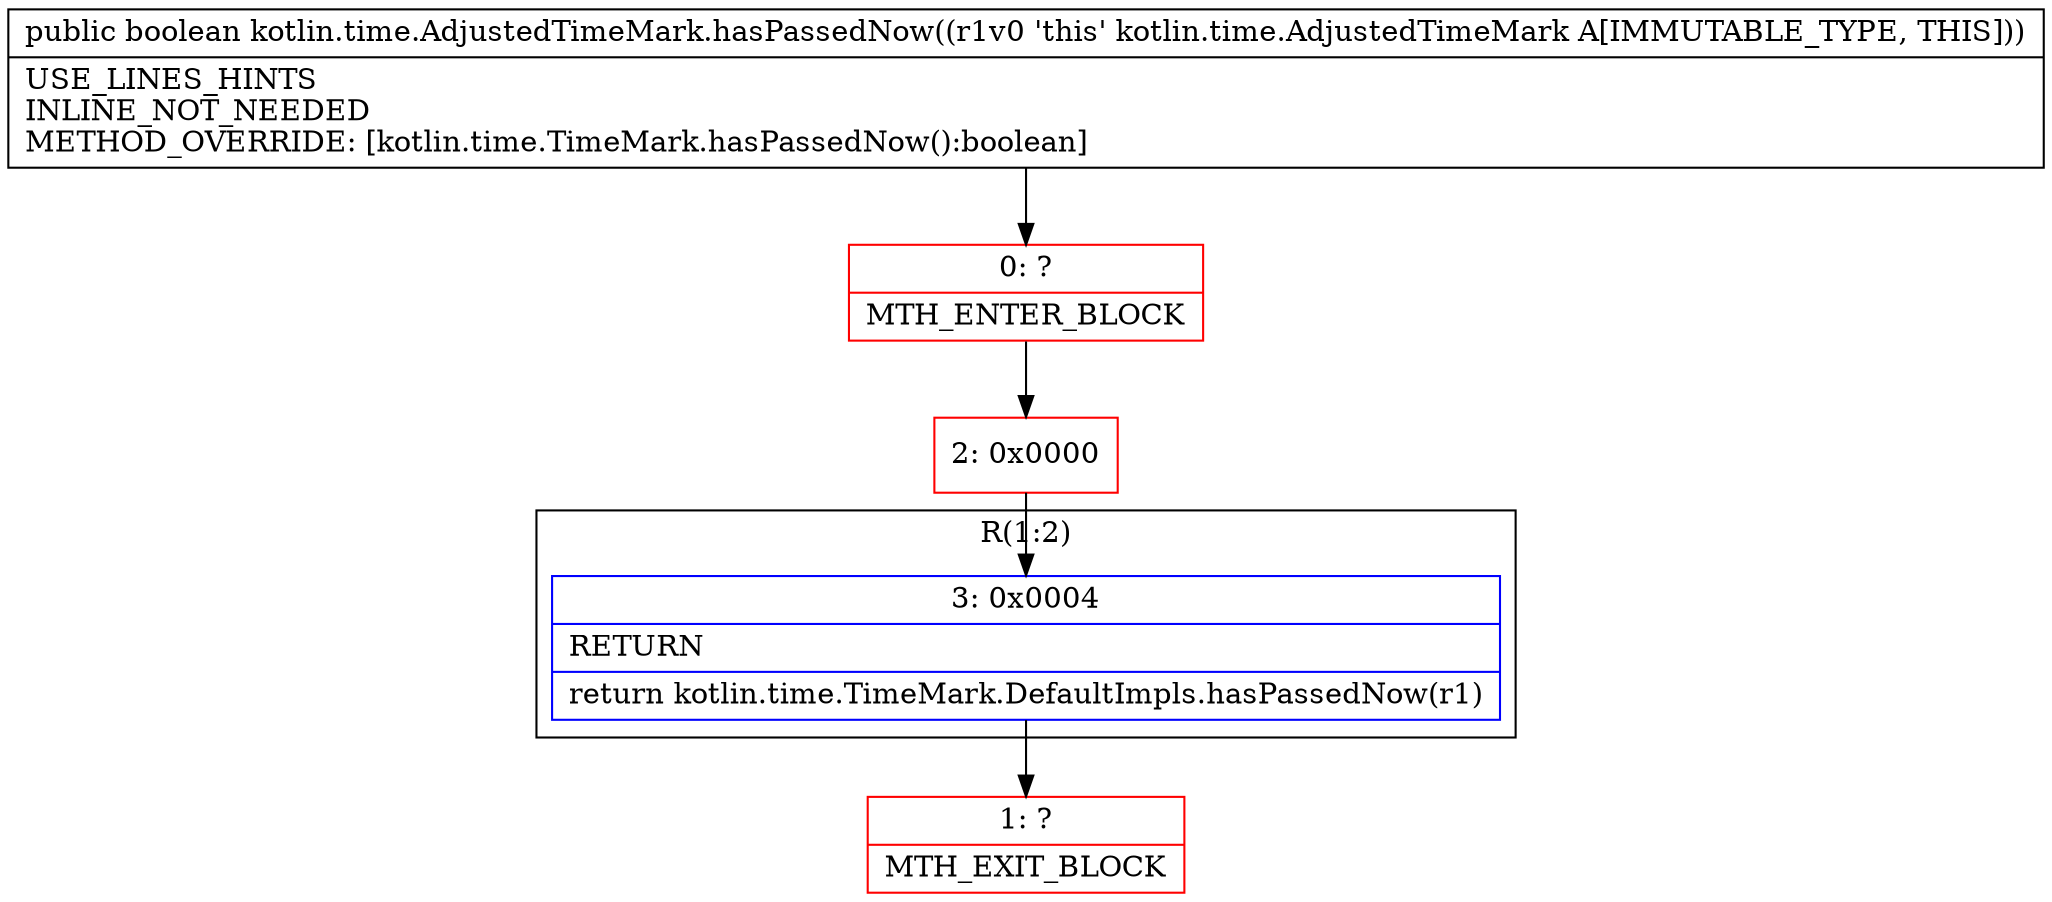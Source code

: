 digraph "CFG forkotlin.time.AdjustedTimeMark.hasPassedNow()Z" {
subgraph cluster_Region_272743840 {
label = "R(1:2)";
node [shape=record,color=blue];
Node_3 [shape=record,label="{3\:\ 0x0004|RETURN\l|return kotlin.time.TimeMark.DefaultImpls.hasPassedNow(r1)\l}"];
}
Node_0 [shape=record,color=red,label="{0\:\ ?|MTH_ENTER_BLOCK\l}"];
Node_2 [shape=record,color=red,label="{2\:\ 0x0000}"];
Node_1 [shape=record,color=red,label="{1\:\ ?|MTH_EXIT_BLOCK\l}"];
MethodNode[shape=record,label="{public boolean kotlin.time.AdjustedTimeMark.hasPassedNow((r1v0 'this' kotlin.time.AdjustedTimeMark A[IMMUTABLE_TYPE, THIS]))  | USE_LINES_HINTS\lINLINE_NOT_NEEDED\lMETHOD_OVERRIDE: [kotlin.time.TimeMark.hasPassedNow():boolean]\l}"];
MethodNode -> Node_0;Node_3 -> Node_1;
Node_0 -> Node_2;
Node_2 -> Node_3;
}

